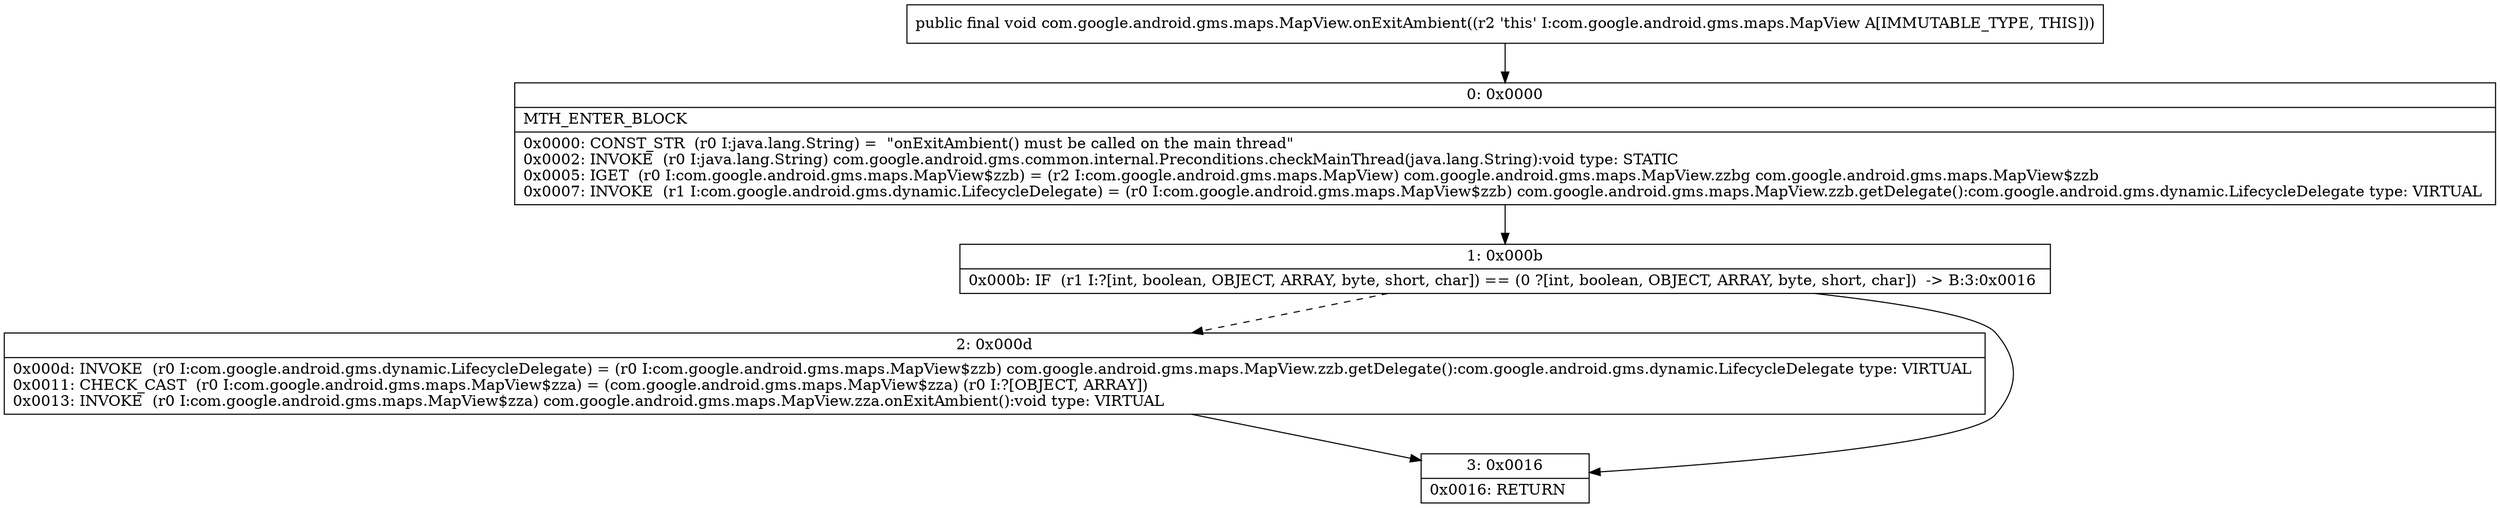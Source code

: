 digraph "CFG forcom.google.android.gms.maps.MapView.onExitAmbient()V" {
Node_0 [shape=record,label="{0\:\ 0x0000|MTH_ENTER_BLOCK\l|0x0000: CONST_STR  (r0 I:java.lang.String) =  \"onExitAmbient() must be called on the main thread\" \l0x0002: INVOKE  (r0 I:java.lang.String) com.google.android.gms.common.internal.Preconditions.checkMainThread(java.lang.String):void type: STATIC \l0x0005: IGET  (r0 I:com.google.android.gms.maps.MapView$zzb) = (r2 I:com.google.android.gms.maps.MapView) com.google.android.gms.maps.MapView.zzbg com.google.android.gms.maps.MapView$zzb \l0x0007: INVOKE  (r1 I:com.google.android.gms.dynamic.LifecycleDelegate) = (r0 I:com.google.android.gms.maps.MapView$zzb) com.google.android.gms.maps.MapView.zzb.getDelegate():com.google.android.gms.dynamic.LifecycleDelegate type: VIRTUAL \l}"];
Node_1 [shape=record,label="{1\:\ 0x000b|0x000b: IF  (r1 I:?[int, boolean, OBJECT, ARRAY, byte, short, char]) == (0 ?[int, boolean, OBJECT, ARRAY, byte, short, char])  \-\> B:3:0x0016 \l}"];
Node_2 [shape=record,label="{2\:\ 0x000d|0x000d: INVOKE  (r0 I:com.google.android.gms.dynamic.LifecycleDelegate) = (r0 I:com.google.android.gms.maps.MapView$zzb) com.google.android.gms.maps.MapView.zzb.getDelegate():com.google.android.gms.dynamic.LifecycleDelegate type: VIRTUAL \l0x0011: CHECK_CAST  (r0 I:com.google.android.gms.maps.MapView$zza) = (com.google.android.gms.maps.MapView$zza) (r0 I:?[OBJECT, ARRAY]) \l0x0013: INVOKE  (r0 I:com.google.android.gms.maps.MapView$zza) com.google.android.gms.maps.MapView.zza.onExitAmbient():void type: VIRTUAL \l}"];
Node_3 [shape=record,label="{3\:\ 0x0016|0x0016: RETURN   \l}"];
MethodNode[shape=record,label="{public final void com.google.android.gms.maps.MapView.onExitAmbient((r2 'this' I:com.google.android.gms.maps.MapView A[IMMUTABLE_TYPE, THIS])) }"];
MethodNode -> Node_0;
Node_0 -> Node_1;
Node_1 -> Node_2[style=dashed];
Node_1 -> Node_3;
Node_2 -> Node_3;
}

